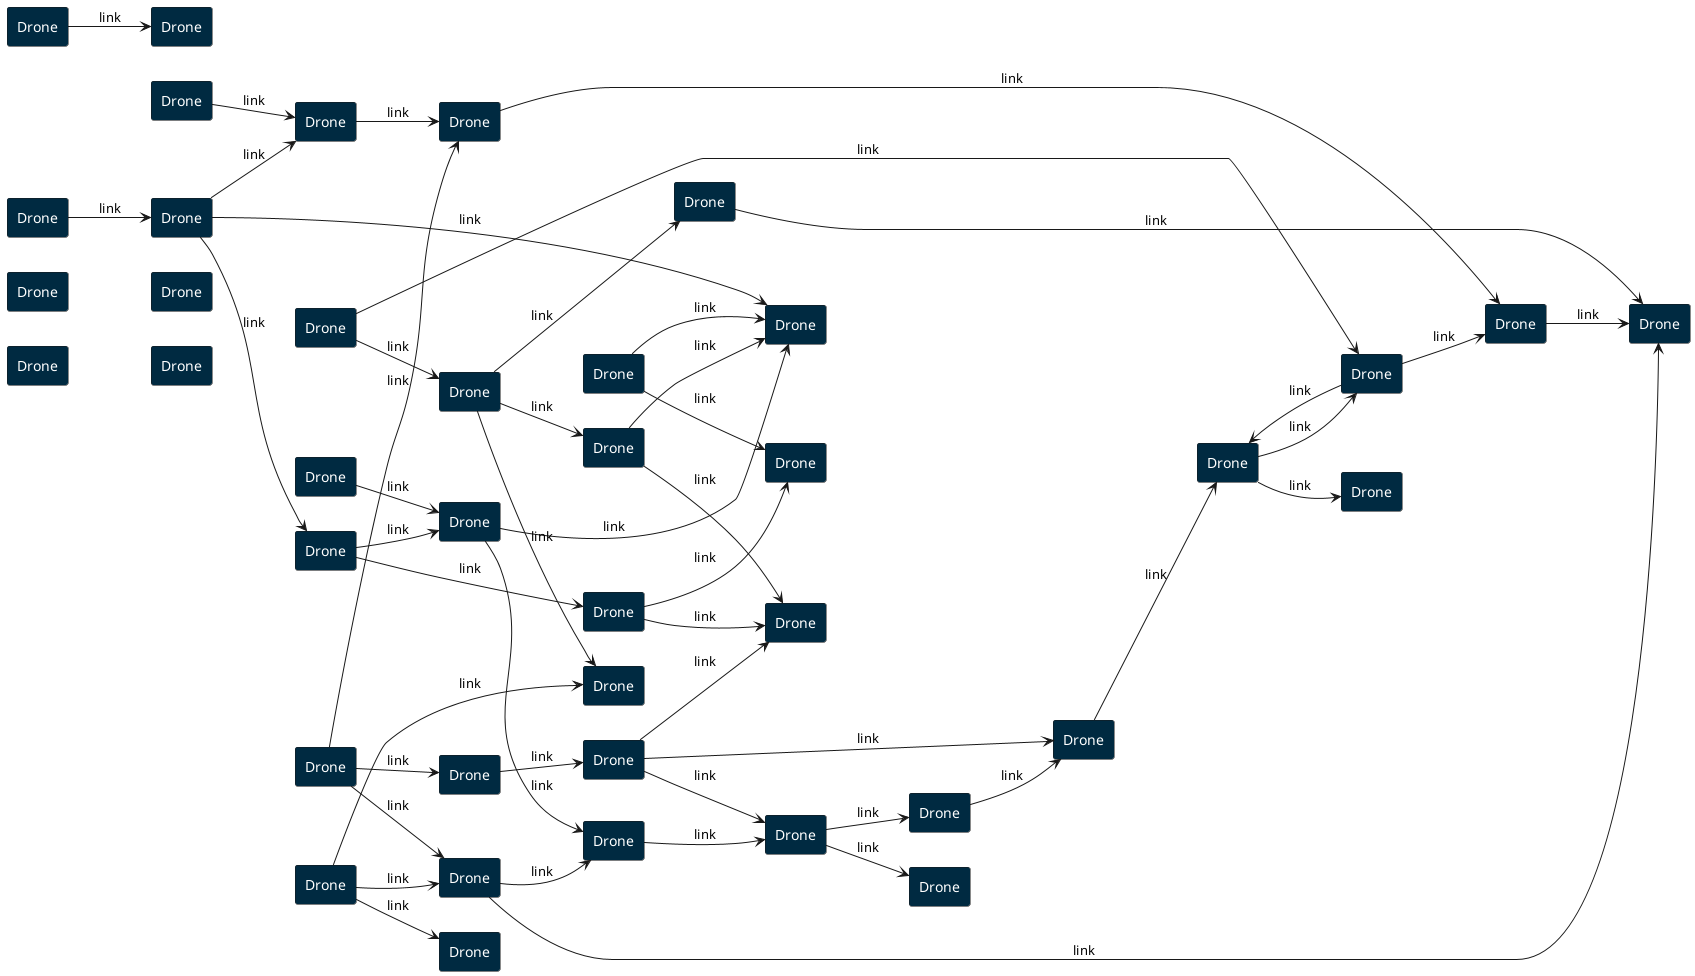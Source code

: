 @startuml

hide stereotype

left to right direction

<style>
    .mgmt {
        BackgroundColor #8194a0;
        BorderColor #dddddd;
        FontColor #ffffff;
    }
    .global {
        BackgroundColor #426070;
        BorderColor #dddddd;
        FontColor #ffffff;
    }
    .drone {
        BackgroundColor #002a41;
        BorderColor #dddddd;
        FontColor #ffffff;
    }
    .drone2 {
        BackgroundColor #224558;
        BorderColor #dddddd;
        FontColor #ffffff;
    }
</style>

  rectangle "Drone" as drone_01 <<drone>>
  rectangle "Drone" as drone_02 <<drone>>
  rectangle "Drone" as drone_03 <<drone>>
  rectangle "Drone" as drone_04 <<drone>>
  rectangle "Drone" as drone_05 <<drone>>
  rectangle "Drone" as drone_06 <<drone>>
  rectangle "Drone" as drone_07 <<drone>>
  rectangle "Drone" as drone_08 <<drone>>
  rectangle "Drone" as drone_09 <<drone>>
  rectangle "Drone" as drone_10 <<drone>>
  rectangle "Drone" as drone_11 <<drone>>
  rectangle "Drone" as drone_12 <<drone>>
  rectangle "Drone" as drone_13 <<drone>>
  rectangle "Drone" as drone_14 <<drone>>
  rectangle "Drone" as drone_15 <<drone>>
  rectangle "Drone" as drone_16 <<drone>>
  rectangle "Drone" as drone_17 <<drone>>
  rectangle "Drone" as drone_18 <<drone>>
  rectangle "Drone" as drone_19 <<drone>>
  rectangle "Drone" as drone_20 <<drone>>
  rectangle "Drone" as drone_21 <<drone>>
  rectangle "Drone" as drone_22 <<drone>>
  rectangle "Drone" as drone_23 <<drone>>
  rectangle "Drone" as drone_24 <<drone>>
  rectangle "Drone" as drone_25 <<drone>>
  rectangle "Drone" as drone_26 <<drone>>
  rectangle "Drone" as drone_27 <<drone>>
  rectangle "Drone" as drone_28 <<drone>>
  rectangle "Drone" as drone_29 <<drone>>
  rectangle "Drone" as drone_30 <<drone>>
  rectangle "Drone" as drone_31 <<drone>>
  rectangle "Drone" as drone_32 <<drone>>
  rectangle "Drone" as drone_33 <<drone>>
  rectangle "Drone" as drone_34 <<drone>>
  rectangle "Drone" as drone_35 <<drone>>
  rectangle "Drone" as drone_36 <<drone>>
  rectangle "Drone" as drone_37 <<drone>>
  rectangle "Drone" as drone_38 <<drone>>
  rectangle "Drone" as drone_39 <<drone>>
  rectangle "Drone" as drone_40 <<drone>>

 drone_03 --> drone_09 : "link"
 drone_03 --> drone_31 : "link"
 drone_04 --> drone_35 : "link"
 drone_05 --> drone_17 : "link"
 drone_05 --> drone_28 : "link"
 drone_05 --> drone_30 : "link"
 drone_06 --> drone_02 : "link"
 drone_06 --> drone_03 : "link"
 drone_06 --> drone_35 : "link"
 drone_09 --> drone_02 : "link"
 drone_09 --> drone_10 : "link"
 drone_10 --> drone_38 : "link"
 drone_11 --> drone_09 : "link"
 drone_13 --> drone_24 : "link"
 drone_14 --> drone_39 : "link"
 drone_15 --> drone_07 : "link"
 drone_15 --> drone_23 : "link"
 drone_17 --> drone_10 : "link"
 drone_17 --> drone_24 : "link"
 drone_18 --> drone_17 : "link"
 drone_18 --> drone_21 : "link"
 drone_18 --> drone_22 : "link"
 drone_19 --> drone_15 : "link"
 drone_23 --> drone_15 : "link"
 drone_23 --> drone_25 : "link"
 drone_25 --> drone_24 : "link"
 drone_26 --> drone_13 : "link"
 drone_26 --> drone_21 : "link"
 drone_26 --> drone_32 : "link"
 drone_27 --> drone_06 : "link"
 drone_28 --> drone_40 : "link"
 drone_29 --> drone_23 : "link"
 drone_29 --> drone_26 : "link"
 drone_30 --> drone_25 : "link"
 drone_31 --> drone_12 : "link"
 drone_31 --> drone_33 : "link"
 drone_32 --> drone_02 : "link"
 drone_32 --> drone_33 : "link"
 drone_35 --> drone_30 : "link"
 drone_36 --> drone_19 : "link"
 drone_37 --> drone_02 : "link"
 drone_37 --> drone_12 : "link"
 drone_38 --> drone_16 : "link"
 drone_38 --> drone_36 : "link"
 drone_40 --> drone_19 : "link"
 drone_40 --> drone_33 : "link"
 drone_40 --> drone_38 : "link"

@enduml
